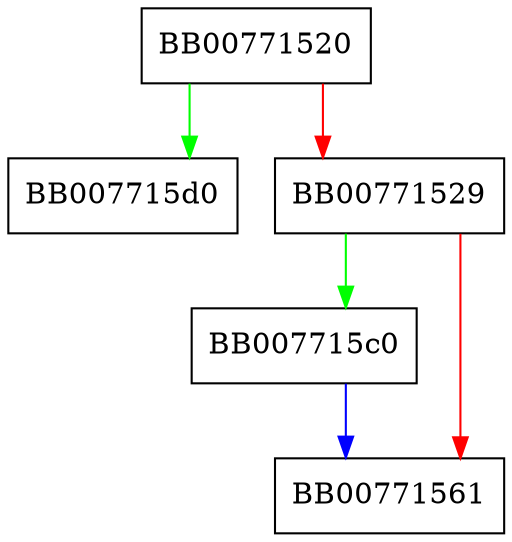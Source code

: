 digraph ossl_ht_free {
  node [shape="box"];
  graph [splines=ortho];
  BB00771520 -> BB007715d0 [color="green"];
  BB00771520 -> BB00771529 [color="red"];
  BB00771529 -> BB007715c0 [color="green"];
  BB00771529 -> BB00771561 [color="red"];
  BB007715c0 -> BB00771561 [color="blue"];
}